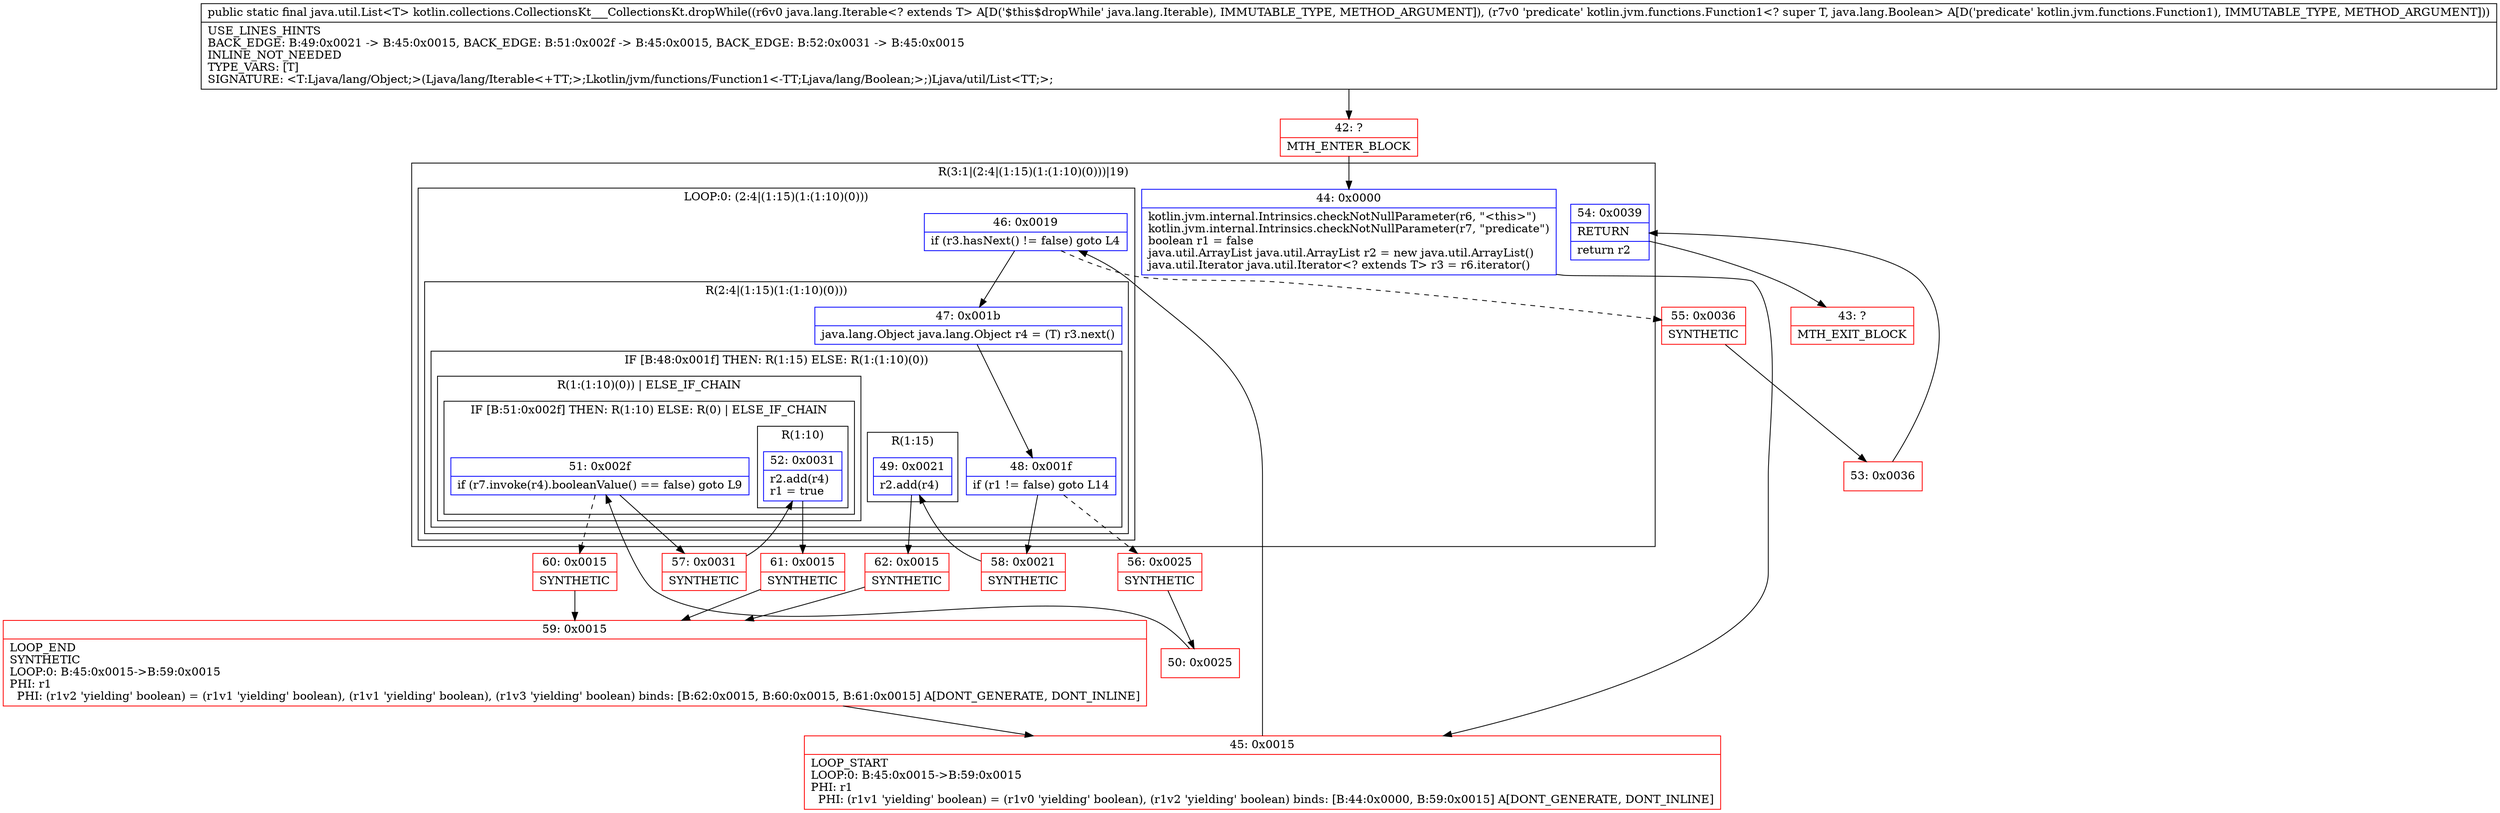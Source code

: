 digraph "CFG forkotlin.collections.CollectionsKt___CollectionsKt.dropWhile(Ljava\/lang\/Iterable;Lkotlin\/jvm\/functions\/Function1;)Ljava\/util\/List;" {
subgraph cluster_Region_557142683 {
label = "R(3:1|(2:4|(1:15)(1:(1:10)(0)))|19)";
node [shape=record,color=blue];
Node_44 [shape=record,label="{44\:\ 0x0000|kotlin.jvm.internal.Intrinsics.checkNotNullParameter(r6, \"\<this\>\")\lkotlin.jvm.internal.Intrinsics.checkNotNullParameter(r7, \"predicate\")\lboolean r1 = false\ljava.util.ArrayList java.util.ArrayList r2 = new java.util.ArrayList()\ljava.util.Iterator java.util.Iterator\<? extends T\> r3 = r6.iterator()\l}"];
subgraph cluster_LoopRegion_1385328097 {
label = "LOOP:0: (2:4|(1:15)(1:(1:10)(0)))";
node [shape=record,color=blue];
Node_46 [shape=record,label="{46\:\ 0x0019|if (r3.hasNext() != false) goto L4\l}"];
subgraph cluster_Region_1637956049 {
label = "R(2:4|(1:15)(1:(1:10)(0)))";
node [shape=record,color=blue];
Node_47 [shape=record,label="{47\:\ 0x001b|java.lang.Object java.lang.Object r4 = (T) r3.next()\l}"];
subgraph cluster_IfRegion_1062545727 {
label = "IF [B:48:0x001f] THEN: R(1:15) ELSE: R(1:(1:10)(0))";
node [shape=record,color=blue];
Node_48 [shape=record,label="{48\:\ 0x001f|if (r1 != false) goto L14\l}"];
subgraph cluster_Region_1505250759 {
label = "R(1:15)";
node [shape=record,color=blue];
Node_49 [shape=record,label="{49\:\ 0x0021|r2.add(r4)\l}"];
}
subgraph cluster_Region_137895035 {
label = "R(1:(1:10)(0)) | ELSE_IF_CHAIN\l";
node [shape=record,color=blue];
subgraph cluster_IfRegion_2007754763 {
label = "IF [B:51:0x002f] THEN: R(1:10) ELSE: R(0) | ELSE_IF_CHAIN\l";
node [shape=record,color=blue];
Node_51 [shape=record,label="{51\:\ 0x002f|if (r7.invoke(r4).booleanValue() == false) goto L9\l}"];
subgraph cluster_Region_980495916 {
label = "R(1:10)";
node [shape=record,color=blue];
Node_52 [shape=record,label="{52\:\ 0x0031|r2.add(r4)\lr1 = true\l}"];
}
subgraph cluster_Region_635803507 {
label = "R(0)";
node [shape=record,color=blue];
}
}
}
}
}
}
Node_54 [shape=record,label="{54\:\ 0x0039|RETURN\l|return r2\l}"];
}
Node_42 [shape=record,color=red,label="{42\:\ ?|MTH_ENTER_BLOCK\l}"];
Node_45 [shape=record,color=red,label="{45\:\ 0x0015|LOOP_START\lLOOP:0: B:45:0x0015\-\>B:59:0x0015\lPHI: r1 \l  PHI: (r1v1 'yielding' boolean) = (r1v0 'yielding' boolean), (r1v2 'yielding' boolean) binds: [B:44:0x0000, B:59:0x0015] A[DONT_GENERATE, DONT_INLINE]\l}"];
Node_56 [shape=record,color=red,label="{56\:\ 0x0025|SYNTHETIC\l}"];
Node_50 [shape=record,color=red,label="{50\:\ 0x0025}"];
Node_57 [shape=record,color=red,label="{57\:\ 0x0031|SYNTHETIC\l}"];
Node_61 [shape=record,color=red,label="{61\:\ 0x0015|SYNTHETIC\l}"];
Node_59 [shape=record,color=red,label="{59\:\ 0x0015|LOOP_END\lSYNTHETIC\lLOOP:0: B:45:0x0015\-\>B:59:0x0015\lPHI: r1 \l  PHI: (r1v2 'yielding' boolean) = (r1v1 'yielding' boolean), (r1v1 'yielding' boolean), (r1v3 'yielding' boolean) binds: [B:62:0x0015, B:60:0x0015, B:61:0x0015] A[DONT_GENERATE, DONT_INLINE]\l}"];
Node_60 [shape=record,color=red,label="{60\:\ 0x0015|SYNTHETIC\l}"];
Node_58 [shape=record,color=red,label="{58\:\ 0x0021|SYNTHETIC\l}"];
Node_62 [shape=record,color=red,label="{62\:\ 0x0015|SYNTHETIC\l}"];
Node_55 [shape=record,color=red,label="{55\:\ 0x0036|SYNTHETIC\l}"];
Node_53 [shape=record,color=red,label="{53\:\ 0x0036}"];
Node_43 [shape=record,color=red,label="{43\:\ ?|MTH_EXIT_BLOCK\l}"];
MethodNode[shape=record,label="{public static final java.util.List\<T\> kotlin.collections.CollectionsKt___CollectionsKt.dropWhile((r6v0 java.lang.Iterable\<? extends T\> A[D('$this$dropWhile' java.lang.Iterable), IMMUTABLE_TYPE, METHOD_ARGUMENT]), (r7v0 'predicate' kotlin.jvm.functions.Function1\<? super T, java.lang.Boolean\> A[D('predicate' kotlin.jvm.functions.Function1), IMMUTABLE_TYPE, METHOD_ARGUMENT]))  | USE_LINES_HINTS\lBACK_EDGE: B:49:0x0021 \-\> B:45:0x0015, BACK_EDGE: B:51:0x002f \-\> B:45:0x0015, BACK_EDGE: B:52:0x0031 \-\> B:45:0x0015\lINLINE_NOT_NEEDED\lTYPE_VARS: [T]\lSIGNATURE: \<T:Ljava\/lang\/Object;\>(Ljava\/lang\/Iterable\<+TT;\>;Lkotlin\/jvm\/functions\/Function1\<\-TT;Ljava\/lang\/Boolean;\>;)Ljava\/util\/List\<TT;\>;\l}"];
MethodNode -> Node_42;Node_44 -> Node_45;
Node_46 -> Node_47;
Node_46 -> Node_55[style=dashed];
Node_47 -> Node_48;
Node_48 -> Node_56[style=dashed];
Node_48 -> Node_58;
Node_49 -> Node_62;
Node_51 -> Node_57;
Node_51 -> Node_60[style=dashed];
Node_52 -> Node_61;
Node_54 -> Node_43;
Node_42 -> Node_44;
Node_45 -> Node_46;
Node_56 -> Node_50;
Node_50 -> Node_51;
Node_57 -> Node_52;
Node_61 -> Node_59;
Node_59 -> Node_45;
Node_60 -> Node_59;
Node_58 -> Node_49;
Node_62 -> Node_59;
Node_55 -> Node_53;
Node_53 -> Node_54;
}

